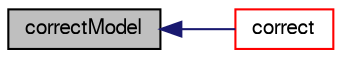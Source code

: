 digraph "correctModel"
{
  bgcolor="transparent";
  edge [fontname="FreeSans",fontsize="10",labelfontname="FreeSans",labelfontsize="10"];
  node [fontname="FreeSans",fontsize="10",shape=record];
  rankdir="LR";
  Node379 [label="correctModel",height=0.2,width=0.4,color="black", fillcolor="grey75", style="filled", fontcolor="black"];
  Node379 -> Node380 [dir="back",color="midnightblue",fontsize="10",style="solid",fontname="FreeSans"];
  Node380 [label="correct",height=0.2,width=0.4,color="red",URL="$a29166.html#a887e984a640eead5f15de2e51b281cd8",tooltip="Correct. "];
}
